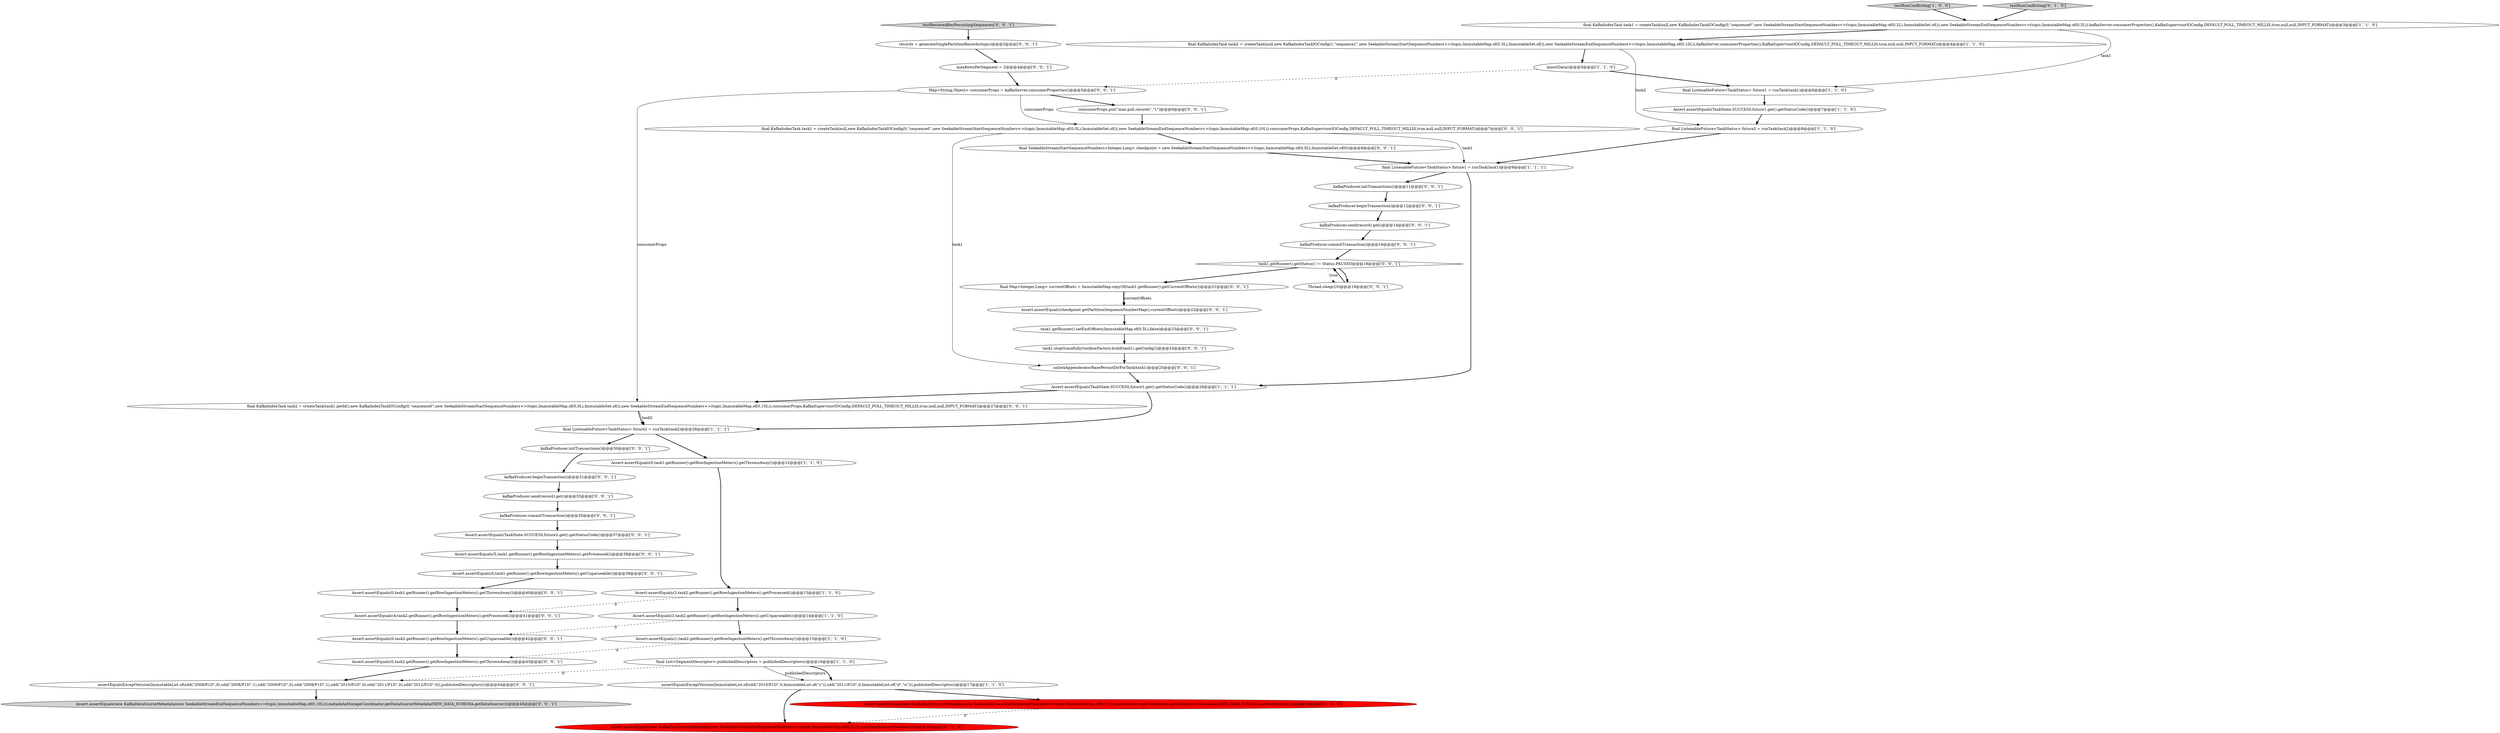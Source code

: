 digraph {
11 [style = filled, label = "assertEqualsExceptVersion(ImmutableList.of(sdd(\"2010/P1D\",0,ImmutableList.of(\"c\")),sdd(\"2011/P1D\",0,ImmutableList.of(\"d\",\"e\"))),publishedDescriptors)@@@17@@@['1', '1', '0']", fillcolor = white, shape = ellipse image = "AAA0AAABBB1BBB"];
0 [style = filled, label = "final ListenableFuture<TaskStatus> future1 = runTask(task1)@@@6@@@['1', '1', '0']", fillcolor = white, shape = ellipse image = "AAA0AAABBB1BBB"];
35 [style = filled, label = "kafkaProducer.initTransactions()@@@11@@@['0', '0', '1']", fillcolor = white, shape = ellipse image = "AAA0AAABBB3BBB"];
2 [style = filled, label = "Assert.assertEquals(TaskState.SUCCESS,future1.get().getStatusCode())@@@7@@@['1', '1', '0']", fillcolor = white, shape = ellipse image = "AAA0AAABBB1BBB"];
26 [style = filled, label = "Assert.assertEquals(new KafkaDataSourceMetadata(new SeekableStreamEndSequenceNumbers<>(topic,ImmutableMap.of(0,10L))),metadataStorageCoordinator.getDataSourceMetadata(NEW_DATA_SCHEMA.getDataSource()))@@@45@@@['0', '0', '1']", fillcolor = lightgray, shape = ellipse image = "AAA0AAABBB3BBB"];
10 [style = filled, label = "Assert.assertEquals(3,task2.getRunner().getRowIngestionMeters().getProcessed())@@@13@@@['1', '1', '0']", fillcolor = white, shape = ellipse image = "AAA0AAABBB1BBB"];
30 [style = filled, label = "assertEqualsExceptVersion(ImmutableList.of(sdd(\"2008/P1D\",0),sdd(\"2008/P1D\",1),sdd(\"2009/P1D\",0),sdd(\"2009/P1D\",1),sdd(\"2010/P1D\",0),sdd(\"2011/P1D\",0),sdd(\"2012/P1D\",0)),publishedDescriptors())@@@44@@@['0', '0', '1']", fillcolor = white, shape = ellipse image = "AAA0AAABBB3BBB"];
23 [style = filled, label = "Assert.assertEquals(0,task1.getRunner().getRowIngestionMeters().getThrownAway())@@@40@@@['0', '0', '1']", fillcolor = white, shape = ellipse image = "AAA0AAABBB3BBB"];
33 [style = filled, label = "kafkaProducer.commitTransaction()@@@16@@@['0', '0', '1']", fillcolor = white, shape = ellipse image = "AAA0AAABBB3BBB"];
32 [style = filled, label = "unlockAppenderatorBasePersistDirForTask(task1)@@@25@@@['0', '0', '1']", fillcolor = white, shape = ellipse image = "AAA0AAABBB3BBB"];
47 [style = filled, label = "Assert.assertEquals(5,task1.getRunner().getRowIngestionMeters().getProcessed())@@@38@@@['0', '0', '1']", fillcolor = white, shape = ellipse image = "AAA0AAABBB3BBB"];
28 [style = filled, label = "final Map<Integer,Long> currentOffsets = ImmutableMap.copyOf(task1.getRunner().getCurrentOffsets())@@@21@@@['0', '0', '1']", fillcolor = white, shape = ellipse image = "AAA0AAABBB3BBB"];
42 [style = filled, label = "Assert.assertEquals(0,task2.getRunner().getRowIngestionMeters().getThrownAway())@@@43@@@['0', '0', '1']", fillcolor = white, shape = ellipse image = "AAA0AAABBB3BBB"];
29 [style = filled, label = "kafkaProducer.commitTransaction()@@@35@@@['0', '0', '1']", fillcolor = white, shape = ellipse image = "AAA0AAABBB3BBB"];
17 [style = filled, label = "Assert.assertEquals(new KafkaDataSourceMetadata(new SeekableStreamEndSequenceNumbers<>(topic,ImmutableMap.of(0,5L))),newDataSchemaMetadata())@@@18@@@['0', '1', '0']", fillcolor = red, shape = ellipse image = "AAA1AAABBB2BBB"];
12 [style = filled, label = "insertData()@@@5@@@['1', '1', '0']", fillcolor = white, shape = ellipse image = "AAA0AAABBB1BBB"];
25 [style = filled, label = "Assert.assertEquals(0,task1.getRunner().getRowIngestionMeters().getUnparseable())@@@39@@@['0', '0', '1']", fillcolor = white, shape = ellipse image = "AAA0AAABBB3BBB"];
4 [style = filled, label = "final List<SegmentDescriptor> publishedDescriptors = publishedDescriptors()@@@16@@@['1', '1', '0']", fillcolor = white, shape = ellipse image = "AAA0AAABBB1BBB"];
36 [style = filled, label = "kafkaProducer.send(record).get()@@@14@@@['0', '0', '1']", fillcolor = white, shape = ellipse image = "AAA0AAABBB3BBB"];
1 [style = filled, label = "final KafkaIndexTask task1 = createTask(null,new KafkaIndexTaskIOConfig(0,\"sequence0\",new SeekableStreamStartSequenceNumbers<>(topic,ImmutableMap.of(0,2L),ImmutableSet.of()),new SeekableStreamEndSequenceNumbers<>(topic,ImmutableMap.of(0,5L)),kafkaServer.consumerProperties(),KafkaSupervisorIOConfig.DEFAULT_POLL_TIMEOUT_MILLIS,true,null,null,INPUT_FORMAT))@@@3@@@['1', '1', '0']", fillcolor = white, shape = ellipse image = "AAA0AAABBB1BBB"];
50 [style = filled, label = "Assert.assertEquals(4,task2.getRunner().getRowIngestionMeters().getProcessed())@@@41@@@['0', '0', '1']", fillcolor = white, shape = ellipse image = "AAA0AAABBB3BBB"];
45 [style = filled, label = "kafkaProducer.beginTransaction()@@@12@@@['0', '0', '1']", fillcolor = white, shape = ellipse image = "AAA0AAABBB3BBB"];
19 [style = filled, label = "kafkaProducer.initTransactions()@@@30@@@['0', '0', '1']", fillcolor = white, shape = ellipse image = "AAA0AAABBB3BBB"];
24 [style = filled, label = "task1.getRunner().getStatus() != Status.PAUSED@@@18@@@['0', '0', '1']", fillcolor = white, shape = diamond image = "AAA0AAABBB3BBB"];
48 [style = filled, label = "Map<String,Object> consumerProps = kafkaServer.consumerProperties()@@@5@@@['0', '0', '1']", fillcolor = white, shape = ellipse image = "AAA0AAABBB3BBB"];
27 [style = filled, label = "task1.getRunner().setEndOffsets(ImmutableMap.of(0,5L),false)@@@23@@@['0', '0', '1']", fillcolor = white, shape = ellipse image = "AAA0AAABBB3BBB"];
8 [style = filled, label = "final ListenableFuture<TaskStatus> future1 = runTask(task1)@@@9@@@['1', '1', '1']", fillcolor = white, shape = ellipse image = "AAA0AAABBB1BBB"];
15 [style = filled, label = "testRunConflicting['1', '0', '0']", fillcolor = lightgray, shape = diamond image = "AAA0AAABBB1BBB"];
31 [style = filled, label = "Assert.assertEquals(checkpoint.getPartitionSequenceNumberMap(),currentOffsets)@@@22@@@['0', '0', '1']", fillcolor = white, shape = ellipse image = "AAA0AAABBB3BBB"];
5 [style = filled, label = "Assert.assertEquals(1,task2.getRunner().getRowIngestionMeters().getThrownAway())@@@15@@@['1', '1', '0']", fillcolor = white, shape = ellipse image = "AAA0AAABBB1BBB"];
6 [style = filled, label = "Assert.assertEquals(0,task1.getRunner().getRowIngestionMeters().getThrownAway())@@@12@@@['1', '1', '0']", fillcolor = white, shape = ellipse image = "AAA0AAABBB1BBB"];
43 [style = filled, label = "final SeekableStreamStartSequenceNumbers<Integer,Long> checkpoint = new SeekableStreamStartSequenceNumbers<>(topic,ImmutableMap.of(0,5L),ImmutableSet.of(0))@@@8@@@['0', '0', '1']", fillcolor = white, shape = ellipse image = "AAA0AAABBB3BBB"];
14 [style = filled, label = "final KafkaIndexTask task2 = createTask(null,new KafkaIndexTaskIOConfig(1,\"sequence1\",new SeekableStreamStartSequenceNumbers<>(topic,ImmutableMap.of(0,3L),ImmutableSet.of()),new SeekableStreamEndSequenceNumbers<>(topic,ImmutableMap.of(0,10L)),kafkaServer.consumerProperties(),KafkaSupervisorIOConfig.DEFAULT_POLL_TIMEOUT_MILLIS,true,null,null,INPUT_FORMAT))@@@4@@@['1', '1', '0']", fillcolor = white, shape = ellipse image = "AAA0AAABBB1BBB"];
21 [style = filled, label = "testRestoreAfterPersistingSequences['0', '0', '1']", fillcolor = lightgray, shape = diamond image = "AAA0AAABBB3BBB"];
34 [style = filled, label = "task1.stopGracefully(toolboxFactory.build(task1).getConfig())@@@24@@@['0', '0', '1']", fillcolor = white, shape = ellipse image = "AAA0AAABBB3BBB"];
49 [style = filled, label = "kafkaProducer.beginTransaction()@@@31@@@['0', '0', '1']", fillcolor = white, shape = ellipse image = "AAA0AAABBB3BBB"];
39 [style = filled, label = "records = generateSinglePartitionRecords(topic)@@@3@@@['0', '0', '1']", fillcolor = white, shape = ellipse image = "AAA0AAABBB3BBB"];
7 [style = filled, label = "Assert.assertEquals(new KafkaDataSourceMetadata(new SeekableStreamEndSequenceNumbers<>(topic,ImmutableMap.of(0,5L))),metadataStorageCoordinator.getDataSourceMetadata(NEW_DATA_SCHEMA.getDataSource()))@@@18@@@['1', '0', '0']", fillcolor = red, shape = ellipse image = "AAA1AAABBB1BBB"];
41 [style = filled, label = "final KafkaIndexTask task2 = createTask(task1.getId(),new KafkaIndexTaskIOConfig(0,\"sequence0\",new SeekableStreamStartSequenceNumbers<>(topic,ImmutableMap.of(0,0L),ImmutableSet.of()),new SeekableStreamEndSequenceNumbers<>(topic,ImmutableMap.of(0,10L)),consumerProps,KafkaSupervisorIOConfig.DEFAULT_POLL_TIMEOUT_MILLIS,true,null,null,INPUT_FORMAT))@@@27@@@['0', '0', '1']", fillcolor = white, shape = ellipse image = "AAA0AAABBB3BBB"];
44 [style = filled, label = "maxRowsPerSegment = 2@@@4@@@['0', '0', '1']", fillcolor = white, shape = ellipse image = "AAA0AAABBB3BBB"];
18 [style = filled, label = "testRunConflicting['0', '1', '0']", fillcolor = lightgray, shape = diamond image = "AAA0AAABBB2BBB"];
20 [style = filled, label = "Thread.sleep(10)@@@19@@@['0', '0', '1']", fillcolor = white, shape = ellipse image = "AAA0AAABBB3BBB"];
16 [style = filled, label = "Assert.assertEquals(TaskState.SUCCESS,future1.get().getStatusCode())@@@26@@@['1', '1', '1']", fillcolor = white, shape = ellipse image = "AAA0AAABBB1BBB"];
40 [style = filled, label = "consumerProps.put(\"max.poll.records\",\"1\")@@@6@@@['0', '0', '1']", fillcolor = white, shape = ellipse image = "AAA0AAABBB3BBB"];
46 [style = filled, label = "kafkaProducer.send(record).get()@@@33@@@['0', '0', '1']", fillcolor = white, shape = ellipse image = "AAA0AAABBB3BBB"];
9 [style = filled, label = "Assert.assertEquals(3,task2.getRunner().getRowIngestionMeters().getUnparseable())@@@14@@@['1', '1', '0']", fillcolor = white, shape = ellipse image = "AAA0AAABBB1BBB"];
38 [style = filled, label = "final KafkaIndexTask task1 = createTask(null,new KafkaIndexTaskIOConfig(0,\"sequence0\",new SeekableStreamStartSequenceNumbers<>(topic,ImmutableMap.of(0,0L),ImmutableSet.of()),new SeekableStreamEndSequenceNumbers<>(topic,ImmutableMap.of(0,10L)),consumerProps,KafkaSupervisorIOConfig.DEFAULT_POLL_TIMEOUT_MILLIS,true,null,null,INPUT_FORMAT))@@@7@@@['0', '0', '1']", fillcolor = white, shape = ellipse image = "AAA0AAABBB3BBB"];
22 [style = filled, label = "Assert.assertEquals(0,task2.getRunner().getRowIngestionMeters().getUnparseable())@@@42@@@['0', '0', '1']", fillcolor = white, shape = ellipse image = "AAA0AAABBB3BBB"];
37 [style = filled, label = "Assert.assertEquals(TaskState.SUCCESS,future2.get().getStatusCode())@@@37@@@['0', '0', '1']", fillcolor = white, shape = ellipse image = "AAA0AAABBB3BBB"];
3 [style = filled, label = "final ListenableFuture<TaskStatus> future2 = runTask(task2)@@@8@@@['1', '1', '0']", fillcolor = white, shape = ellipse image = "AAA0AAABBB1BBB"];
13 [style = filled, label = "final ListenableFuture<TaskStatus> future2 = runTask(task2)@@@28@@@['1', '1', '1']", fillcolor = white, shape = ellipse image = "AAA0AAABBB1BBB"];
8->16 [style = bold, label=""];
24->28 [style = bold, label=""];
16->13 [style = bold, label=""];
39->44 [style = bold, label=""];
50->22 [style = bold, label=""];
10->50 [style = dashed, label="0"];
7->17 [style = dashed, label="0"];
25->23 [style = bold, label=""];
38->8 [style = solid, label="task1"];
2->3 [style = bold, label=""];
28->31 [style = bold, label=""];
0->2 [style = bold, label=""];
30->26 [style = bold, label=""];
45->36 [style = bold, label=""];
5->42 [style = dashed, label="0"];
4->30 [style = dashed, label="0"];
9->22 [style = dashed, label="0"];
1->0 [style = solid, label="task1"];
29->37 [style = bold, label=""];
32->16 [style = bold, label=""];
40->38 [style = bold, label=""];
36->33 [style = bold, label=""];
12->0 [style = bold, label=""];
41->13 [style = solid, label="task2"];
8->35 [style = bold, label=""];
48->40 [style = bold, label=""];
46->29 [style = bold, label=""];
48->41 [style = solid, label="consumerProps"];
16->41 [style = bold, label=""];
24->20 [style = bold, label=""];
13->19 [style = bold, label=""];
27->34 [style = bold, label=""];
47->25 [style = bold, label=""];
48->38 [style = solid, label="consumerProps"];
21->39 [style = bold, label=""];
18->1 [style = bold, label=""];
31->27 [style = bold, label=""];
19->49 [style = bold, label=""];
42->30 [style = bold, label=""];
44->48 [style = bold, label=""];
33->24 [style = bold, label=""];
3->8 [style = bold, label=""];
6->10 [style = bold, label=""];
14->12 [style = bold, label=""];
5->4 [style = bold, label=""];
43->8 [style = bold, label=""];
49->46 [style = bold, label=""];
4->11 [style = solid, label="publishedDescriptors"];
28->31 [style = solid, label="currentOffsets"];
24->20 [style = dotted, label="true"];
9->5 [style = bold, label=""];
35->45 [style = bold, label=""];
11->17 [style = bold, label=""];
14->3 [style = solid, label="task2"];
34->32 [style = bold, label=""];
1->14 [style = bold, label=""];
10->9 [style = bold, label=""];
38->32 [style = solid, label="task1"];
13->6 [style = bold, label=""];
4->11 [style = bold, label=""];
20->24 [style = bold, label=""];
12->48 [style = dashed, label="0"];
41->13 [style = bold, label=""];
11->7 [style = bold, label=""];
38->43 [style = bold, label=""];
23->50 [style = bold, label=""];
37->47 [style = bold, label=""];
15->1 [style = bold, label=""];
22->42 [style = bold, label=""];
}
